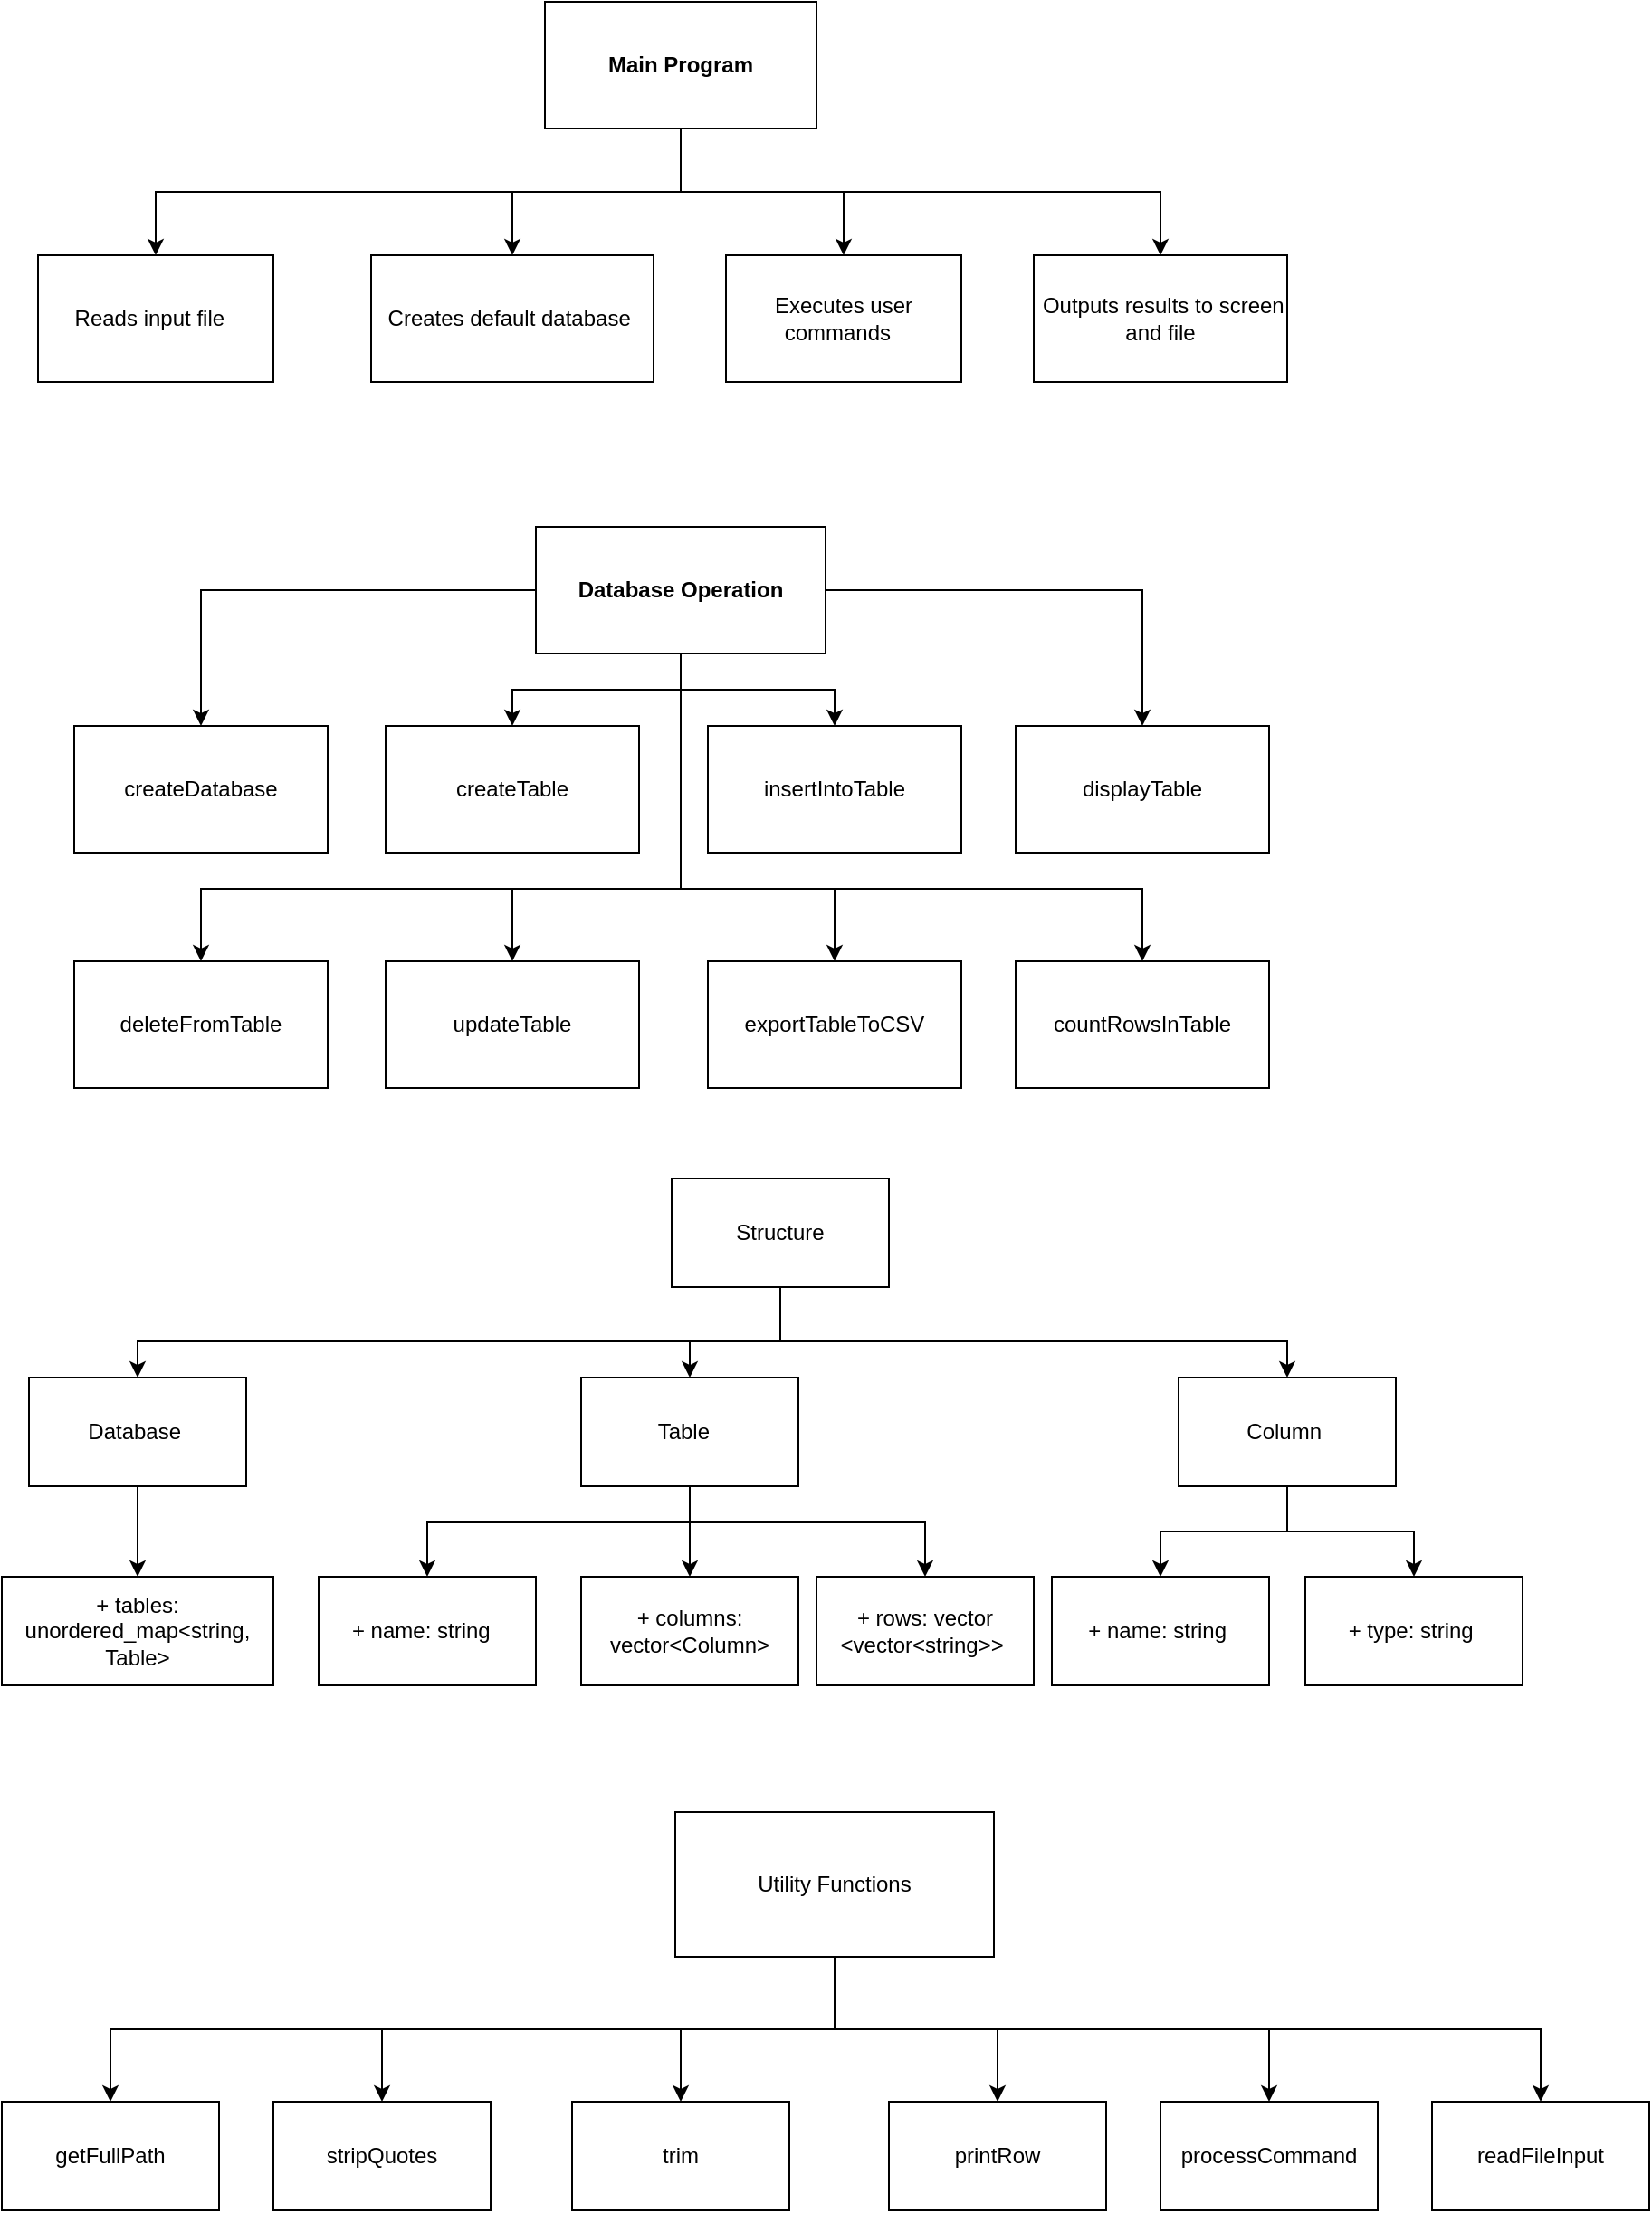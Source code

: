 <mxfile version="26.0.8">
  <diagram name="Page-1" id="aSPRXQ2EIW_sh8hxDQCb">
    <mxGraphModel grid="1" page="1" gridSize="10" guides="1" tooltips="1" connect="1" arrows="1" fold="1" pageScale="1" pageWidth="827" pageHeight="1169" math="0" shadow="0">
      <root>
        <mxCell id="0" />
        <mxCell id="1" parent="0" />
        <mxCell id="-Kv3foAz8kiBN0xPjySN-6" style="edgeStyle=orthogonalEdgeStyle;rounded=0;orthogonalLoop=1;jettySize=auto;html=1;entryX=0.5;entryY=0;entryDx=0;entryDy=0;" edge="1" parent="1" source="-Kv3foAz8kiBN0xPjySN-1" target="-Kv3foAz8kiBN0xPjySN-3">
          <mxGeometry relative="1" as="geometry" />
        </mxCell>
        <mxCell id="-Kv3foAz8kiBN0xPjySN-7" style="edgeStyle=orthogonalEdgeStyle;rounded=0;orthogonalLoop=1;jettySize=auto;html=1;exitX=0.5;exitY=1;exitDx=0;exitDy=0;entryX=0.5;entryY=0;entryDx=0;entryDy=0;" edge="1" parent="1" source="-Kv3foAz8kiBN0xPjySN-1" target="-Kv3foAz8kiBN0xPjySN-2">
          <mxGeometry relative="1" as="geometry" />
        </mxCell>
        <mxCell id="-Kv3foAz8kiBN0xPjySN-8" style="edgeStyle=orthogonalEdgeStyle;rounded=0;orthogonalLoop=1;jettySize=auto;html=1;entryX=0.5;entryY=0;entryDx=0;entryDy=0;" edge="1" parent="1" source="-Kv3foAz8kiBN0xPjySN-1" target="-Kv3foAz8kiBN0xPjySN-4">
          <mxGeometry relative="1" as="geometry" />
        </mxCell>
        <mxCell id="-Kv3foAz8kiBN0xPjySN-9" style="edgeStyle=orthogonalEdgeStyle;rounded=0;orthogonalLoop=1;jettySize=auto;html=1;exitX=0.5;exitY=1;exitDx=0;exitDy=0;entryX=0.5;entryY=0;entryDx=0;entryDy=0;" edge="1" parent="1" source="-Kv3foAz8kiBN0xPjySN-1" target="-Kv3foAz8kiBN0xPjySN-5">
          <mxGeometry relative="1" as="geometry" />
        </mxCell>
        <mxCell id="-Kv3foAz8kiBN0xPjySN-1" value="&lt;b&gt;&lt;span class=&quot;hljs-selector-tag&quot;&gt;Main&lt;/span&gt; Program&lt;/b&gt;" style="rounded=0;whiteSpace=wrap;html=1;" vertex="1" parent="1">
          <mxGeometry x="370" y="40" width="150" height="70" as="geometry" />
        </mxCell>
        <mxCell id="-Kv3foAz8kiBN0xPjySN-2" value="Reads &lt;span class=&quot;hljs-selector-tag&quot;&gt;input&lt;/span&gt; file&amp;nbsp;&amp;nbsp;" style="rounded=0;whiteSpace=wrap;html=1;" vertex="1" parent="1">
          <mxGeometry x="90" y="180" width="130" height="70" as="geometry" />
        </mxCell>
        <mxCell id="-Kv3foAz8kiBN0xPjySN-3" value="Creates default database&amp;nbsp;" style="rounded=0;whiteSpace=wrap;html=1;" vertex="1" parent="1">
          <mxGeometry x="274" y="180" width="156" height="70" as="geometry" />
        </mxCell>
        <mxCell id="-Kv3foAz8kiBN0xPjySN-4" value="Executes user commands&amp;nbsp;&amp;nbsp;" style="rounded=0;whiteSpace=wrap;html=1;" vertex="1" parent="1">
          <mxGeometry x="470" y="180" width="130" height="70" as="geometry" />
        </mxCell>
        <mxCell id="-Kv3foAz8kiBN0xPjySN-5" value="&amp;nbsp;Outputs results to screen and file" style="rounded=0;whiteSpace=wrap;html=1;" vertex="1" parent="1">
          <mxGeometry x="640" y="180" width="140" height="70" as="geometry" />
        </mxCell>
        <mxCell id="-Kv3foAz8kiBN0xPjySN-20" style="edgeStyle=orthogonalEdgeStyle;rounded=0;orthogonalLoop=1;jettySize=auto;html=1;entryX=0.5;entryY=0;entryDx=0;entryDy=0;" edge="1" parent="1" source="-Kv3foAz8kiBN0xPjySN-10" target="-Kv3foAz8kiBN0xPjySN-17">
          <mxGeometry relative="1" as="geometry" />
        </mxCell>
        <mxCell id="-Kv3foAz8kiBN0xPjySN-21" style="edgeStyle=orthogonalEdgeStyle;rounded=0;orthogonalLoop=1;jettySize=auto;html=1;exitX=0.5;exitY=1;exitDx=0;exitDy=0;entryX=0.5;entryY=0;entryDx=0;entryDy=0;" edge="1" parent="1" source="-Kv3foAz8kiBN0xPjySN-10" target="-Kv3foAz8kiBN0xPjySN-18">
          <mxGeometry relative="1" as="geometry" />
        </mxCell>
        <mxCell id="-Kv3foAz8kiBN0xPjySN-22" style="edgeStyle=orthogonalEdgeStyle;rounded=0;orthogonalLoop=1;jettySize=auto;html=1;" edge="1" parent="1" source="-Kv3foAz8kiBN0xPjySN-10" target="-Kv3foAz8kiBN0xPjySN-19">
          <mxGeometry relative="1" as="geometry" />
        </mxCell>
        <mxCell id="-Kv3foAz8kiBN0xPjySN-23" style="edgeStyle=orthogonalEdgeStyle;rounded=0;orthogonalLoop=1;jettySize=auto;html=1;entryX=0.5;entryY=0;entryDx=0;entryDy=0;" edge="1" parent="1" source="-Kv3foAz8kiBN0xPjySN-10" target="-Kv3foAz8kiBN0xPjySN-11">
          <mxGeometry relative="1" as="geometry" />
        </mxCell>
        <mxCell id="-Kv3foAz8kiBN0xPjySN-24" style="edgeStyle=orthogonalEdgeStyle;rounded=0;orthogonalLoop=1;jettySize=auto;html=1;exitX=0.5;exitY=1;exitDx=0;exitDy=0;" edge="1" parent="1" source="-Kv3foAz8kiBN0xPjySN-10" target="-Kv3foAz8kiBN0xPjySN-15">
          <mxGeometry relative="1" as="geometry">
            <Array as="points">
              <mxPoint x="445" y="530" />
              <mxPoint x="352" y="530" />
            </Array>
          </mxGeometry>
        </mxCell>
        <mxCell id="-Kv3foAz8kiBN0xPjySN-25" style="edgeStyle=orthogonalEdgeStyle;rounded=0;orthogonalLoop=1;jettySize=auto;html=1;exitX=0.5;exitY=1;exitDx=0;exitDy=0;" edge="1" parent="1" source="-Kv3foAz8kiBN0xPjySN-10" target="-Kv3foAz8kiBN0xPjySN-14">
          <mxGeometry relative="1" as="geometry">
            <Array as="points">
              <mxPoint x="445" y="530" />
              <mxPoint x="530" y="530" />
            </Array>
          </mxGeometry>
        </mxCell>
        <mxCell id="-Kv3foAz8kiBN0xPjySN-26" style="edgeStyle=orthogonalEdgeStyle;rounded=0;orthogonalLoop=1;jettySize=auto;html=1;entryX=0.5;entryY=0;entryDx=0;entryDy=0;" edge="1" parent="1" source="-Kv3foAz8kiBN0xPjySN-10" target="-Kv3foAz8kiBN0xPjySN-16">
          <mxGeometry relative="1" as="geometry">
            <Array as="points">
              <mxPoint x="445" y="530" />
              <mxPoint x="180" y="530" />
            </Array>
          </mxGeometry>
        </mxCell>
        <mxCell id="-Kv3foAz8kiBN0xPjySN-27" style="edgeStyle=orthogonalEdgeStyle;rounded=0;orthogonalLoop=1;jettySize=auto;html=1;exitX=1;exitY=0.5;exitDx=0;exitDy=0;" edge="1" parent="1" source="-Kv3foAz8kiBN0xPjySN-10" target="-Kv3foAz8kiBN0xPjySN-13">
          <mxGeometry relative="1" as="geometry">
            <Array as="points">
              <mxPoint x="445" y="365" />
              <mxPoint x="445" y="530" />
              <mxPoint x="700" y="530" />
            </Array>
          </mxGeometry>
        </mxCell>
        <mxCell id="-Kv3foAz8kiBN0xPjySN-10" value="&lt;b&gt;Database Operation&lt;/b&gt;" style="rounded=0;whiteSpace=wrap;html=1;" vertex="1" parent="1">
          <mxGeometry x="365" y="330" width="160" height="70" as="geometry" />
        </mxCell>
        <mxCell id="-Kv3foAz8kiBN0xPjySN-11" value="&lt;span class=&quot;hljs-built_in&quot;&gt;createDatabase&lt;/span&gt;" style="rounded=0;whiteSpace=wrap;html=1;" vertex="1" parent="1">
          <mxGeometry x="110" y="440" width="140" height="70" as="geometry" />
        </mxCell>
        <mxCell id="-Kv3foAz8kiBN0xPjySN-13" value="&lt;span class=&quot;hljs-built_in&quot;&gt;countRowsInTable&lt;/span&gt;" style="rounded=0;whiteSpace=wrap;html=1;" vertex="1" parent="1">
          <mxGeometry x="630" y="570" width="140" height="70" as="geometry" />
        </mxCell>
        <mxCell id="-Kv3foAz8kiBN0xPjySN-14" value="&lt;span class=&quot;hljs-built_in&quot;&gt;exportTableToCSV&lt;/span&gt;" style="rounded=0;whiteSpace=wrap;html=1;" vertex="1" parent="1">
          <mxGeometry x="460" y="570" width="140" height="70" as="geometry" />
        </mxCell>
        <mxCell id="-Kv3foAz8kiBN0xPjySN-15" value="&lt;span class=&quot;hljs-built_in&quot;&gt;updateTable&lt;/span&gt;" style="rounded=0;whiteSpace=wrap;html=1;" vertex="1" parent="1">
          <mxGeometry x="282" y="570" width="140" height="70" as="geometry" />
        </mxCell>
        <mxCell id="-Kv3foAz8kiBN0xPjySN-16" value="&lt;span class=&quot;hljs-built_in&quot;&gt;deleteFromTable&lt;/span&gt;" style="rounded=0;whiteSpace=wrap;html=1;" vertex="1" parent="1">
          <mxGeometry x="110" y="570" width="140" height="70" as="geometry" />
        </mxCell>
        <mxCell id="-Kv3foAz8kiBN0xPjySN-17" value="&lt;span class=&quot;hljs-built_in&quot;&gt;createTable&lt;/span&gt;" style="rounded=0;whiteSpace=wrap;html=1;" vertex="1" parent="1">
          <mxGeometry x="282" y="440" width="140" height="70" as="geometry" />
        </mxCell>
        <mxCell id="-Kv3foAz8kiBN0xPjySN-18" value="&lt;span class=&quot;hljs-built_in&quot;&gt;insertIntoTable&lt;/span&gt;" style="rounded=0;whiteSpace=wrap;html=1;" vertex="1" parent="1">
          <mxGeometry x="460" y="440" width="140" height="70" as="geometry" />
        </mxCell>
        <mxCell id="-Kv3foAz8kiBN0xPjySN-19" value="&lt;span class=&quot;hljs-built_in&quot;&gt;displayTable&lt;/span&gt;" style="rounded=0;whiteSpace=wrap;html=1;" vertex="1" parent="1">
          <mxGeometry x="630" y="440" width="140" height="70" as="geometry" />
        </mxCell>
        <mxCell id="-Kv3foAz8kiBN0xPjySN-40" style="edgeStyle=orthogonalEdgeStyle;rounded=0;orthogonalLoop=1;jettySize=auto;html=1;" edge="1" parent="1" source="-Kv3foAz8kiBN0xPjySN-28" target="-Kv3foAz8kiBN0xPjySN-31">
          <mxGeometry relative="1" as="geometry">
            <Array as="points">
              <mxPoint x="500" y="780" />
              <mxPoint x="780" y="780" />
            </Array>
          </mxGeometry>
        </mxCell>
        <mxCell id="-Kv3foAz8kiBN0xPjySN-41" style="edgeStyle=orthogonalEdgeStyle;rounded=0;orthogonalLoop=1;jettySize=auto;html=1;exitX=0.5;exitY=1;exitDx=0;exitDy=0;" edge="1" parent="1" source="-Kv3foAz8kiBN0xPjySN-28" target="-Kv3foAz8kiBN0xPjySN-30">
          <mxGeometry relative="1" as="geometry">
            <Array as="points">
              <mxPoint x="500" y="780" />
              <mxPoint x="450" y="780" />
            </Array>
          </mxGeometry>
        </mxCell>
        <mxCell id="-Kv3foAz8kiBN0xPjySN-49" style="edgeStyle=orthogonalEdgeStyle;rounded=0;orthogonalLoop=1;jettySize=auto;html=1;exitX=0.5;exitY=1;exitDx=0;exitDy=0;entryX=0.5;entryY=0;entryDx=0;entryDy=0;" edge="1" parent="1" source="-Kv3foAz8kiBN0xPjySN-28" target="-Kv3foAz8kiBN0xPjySN-29">
          <mxGeometry relative="1" as="geometry">
            <Array as="points">
              <mxPoint x="500" y="780" />
              <mxPoint x="145" y="780" />
            </Array>
          </mxGeometry>
        </mxCell>
        <mxCell id="-Kv3foAz8kiBN0xPjySN-28" value="Structure" style="rounded=0;whiteSpace=wrap;html=1;" vertex="1" parent="1">
          <mxGeometry x="440" y="690" width="120" height="60" as="geometry" />
        </mxCell>
        <mxCell id="-Kv3foAz8kiBN0xPjySN-46" value="" style="edgeStyle=orthogonalEdgeStyle;rounded=0;orthogonalLoop=1;jettySize=auto;html=1;" edge="1" parent="1" source="-Kv3foAz8kiBN0xPjySN-29" target="-Kv3foAz8kiBN0xPjySN-32">
          <mxGeometry relative="1" as="geometry" />
        </mxCell>
        <mxCell id="-Kv3foAz8kiBN0xPjySN-29" value="&amp;nbsp;Database&amp;nbsp;&amp;nbsp;" style="rounded=0;whiteSpace=wrap;html=1;" vertex="1" parent="1">
          <mxGeometry x="85" y="800" width="120" height="60" as="geometry" />
        </mxCell>
        <mxCell id="-Kv3foAz8kiBN0xPjySN-43" value="" style="edgeStyle=orthogonalEdgeStyle;rounded=0;orthogonalLoop=1;jettySize=auto;html=1;" edge="1" parent="1" source="-Kv3foAz8kiBN0xPjySN-30" target="-Kv3foAz8kiBN0xPjySN-34">
          <mxGeometry relative="1" as="geometry" />
        </mxCell>
        <mxCell id="-Kv3foAz8kiBN0xPjySN-44" style="edgeStyle=orthogonalEdgeStyle;rounded=0;orthogonalLoop=1;jettySize=auto;html=1;entryX=0.5;entryY=0;entryDx=0;entryDy=0;" edge="1" parent="1" source="-Kv3foAz8kiBN0xPjySN-30" target="-Kv3foAz8kiBN0xPjySN-35">
          <mxGeometry relative="1" as="geometry">
            <Array as="points">
              <mxPoint x="450" y="880" />
              <mxPoint x="580" y="880" />
            </Array>
          </mxGeometry>
        </mxCell>
        <mxCell id="-Kv3foAz8kiBN0xPjySN-45" style="edgeStyle=orthogonalEdgeStyle;rounded=0;orthogonalLoop=1;jettySize=auto;html=1;entryX=0.5;entryY=0;entryDx=0;entryDy=0;" edge="1" parent="1" source="-Kv3foAz8kiBN0xPjySN-30" target="-Kv3foAz8kiBN0xPjySN-33">
          <mxGeometry relative="1" as="geometry">
            <Array as="points">
              <mxPoint x="450" y="880" />
              <mxPoint x="305" y="880" />
            </Array>
          </mxGeometry>
        </mxCell>
        <mxCell id="-Kv3foAz8kiBN0xPjySN-30" value="Table&amp;nbsp;&amp;nbsp;" style="rounded=0;whiteSpace=wrap;html=1;" vertex="1" parent="1">
          <mxGeometry x="390" y="800" width="120" height="60" as="geometry" />
        </mxCell>
        <mxCell id="-Kv3foAz8kiBN0xPjySN-39" style="edgeStyle=orthogonalEdgeStyle;rounded=0;orthogonalLoop=1;jettySize=auto;html=1;entryX=0.5;entryY=0;entryDx=0;entryDy=0;" edge="1" parent="1" source="-Kv3foAz8kiBN0xPjySN-31" target="-Kv3foAz8kiBN0xPjySN-37">
          <mxGeometry relative="1" as="geometry" />
        </mxCell>
        <mxCell id="-Kv3foAz8kiBN0xPjySN-31" value="Column&amp;nbsp;" style="rounded=0;whiteSpace=wrap;html=1;" vertex="1" parent="1">
          <mxGeometry x="720" y="800" width="120" height="60" as="geometry" />
        </mxCell>
        <mxCell id="-Kv3foAz8kiBN0xPjySN-32" value="+ tables: unordered_map&amp;lt;string, Table&amp;gt;" style="rounded=0;whiteSpace=wrap;html=1;" vertex="1" parent="1">
          <mxGeometry x="70" y="910" width="150" height="60" as="geometry" />
        </mxCell>
        <mxCell id="-Kv3foAz8kiBN0xPjySN-33" value="+ name: string&amp;nbsp;&amp;nbsp;" style="rounded=0;whiteSpace=wrap;html=1;" vertex="1" parent="1">
          <mxGeometry x="245" y="910" width="120" height="60" as="geometry" />
        </mxCell>
        <mxCell id="-Kv3foAz8kiBN0xPjySN-34" value="+ columns: vector&amp;lt;Column&amp;gt;" style="rounded=0;whiteSpace=wrap;html=1;" vertex="1" parent="1">
          <mxGeometry x="390" y="910" width="120" height="60" as="geometry" />
        </mxCell>
        <mxCell id="-Kv3foAz8kiBN0xPjySN-35" value="+ rows: vector&lt;div&gt;&amp;lt;vector&amp;lt;string&amp;gt;&amp;gt;&amp;nbsp;&lt;/div&gt;" style="rounded=0;whiteSpace=wrap;html=1;" vertex="1" parent="1">
          <mxGeometry x="520" y="910" width="120" height="60" as="geometry" />
        </mxCell>
        <mxCell id="-Kv3foAz8kiBN0xPjySN-36" value="+ name: string&amp;nbsp;" style="rounded=0;whiteSpace=wrap;html=1;" vertex="1" parent="1">
          <mxGeometry x="650" y="910" width="120" height="60" as="geometry" />
        </mxCell>
        <mxCell id="-Kv3foAz8kiBN0xPjySN-37" value="+ type: string&amp;nbsp;" style="rounded=0;whiteSpace=wrap;html=1;" vertex="1" parent="1">
          <mxGeometry x="790" y="910" width="120" height="60" as="geometry" />
        </mxCell>
        <mxCell id="-Kv3foAz8kiBN0xPjySN-38" style="edgeStyle=orthogonalEdgeStyle;rounded=0;orthogonalLoop=1;jettySize=auto;html=1;entryX=0.5;entryY=0;entryDx=0;entryDy=0;" edge="1" parent="1" source="-Kv3foAz8kiBN0xPjySN-31" target="-Kv3foAz8kiBN0xPjySN-36">
          <mxGeometry relative="1" as="geometry" />
        </mxCell>
        <mxCell id="-Kv3foAz8kiBN0xPjySN-57" style="edgeStyle=orthogonalEdgeStyle;rounded=0;orthogonalLoop=1;jettySize=auto;html=1;entryX=0.5;entryY=0;entryDx=0;entryDy=0;" edge="1" parent="1" source="-Kv3foAz8kiBN0xPjySN-50" target="-Kv3foAz8kiBN0xPjySN-52">
          <mxGeometry relative="1" as="geometry" />
        </mxCell>
        <mxCell id="-Kv3foAz8kiBN0xPjySN-58" style="edgeStyle=orthogonalEdgeStyle;rounded=0;orthogonalLoop=1;jettySize=auto;html=1;entryX=0.5;entryY=0;entryDx=0;entryDy=0;" edge="1" parent="1" source="-Kv3foAz8kiBN0xPjySN-50" target="-Kv3foAz8kiBN0xPjySN-55">
          <mxGeometry relative="1" as="geometry" />
        </mxCell>
        <mxCell id="-Kv3foAz8kiBN0xPjySN-59" style="edgeStyle=orthogonalEdgeStyle;rounded=0;orthogonalLoop=1;jettySize=auto;html=1;exitX=0.5;exitY=1;exitDx=0;exitDy=0;" edge="1" parent="1" source="-Kv3foAz8kiBN0xPjySN-50" target="-Kv3foAz8kiBN0xPjySN-56">
          <mxGeometry relative="1" as="geometry" />
        </mxCell>
        <mxCell id="-Kv3foAz8kiBN0xPjySN-60" style="edgeStyle=orthogonalEdgeStyle;rounded=0;orthogonalLoop=1;jettySize=auto;html=1;exitX=0.5;exitY=1;exitDx=0;exitDy=0;entryX=0.5;entryY=0;entryDx=0;entryDy=0;" edge="1" parent="1" source="-Kv3foAz8kiBN0xPjySN-50" target="-Kv3foAz8kiBN0xPjySN-51">
          <mxGeometry relative="1" as="geometry" />
        </mxCell>
        <mxCell id="-Kv3foAz8kiBN0xPjySN-61" style="edgeStyle=orthogonalEdgeStyle;rounded=0;orthogonalLoop=1;jettySize=auto;html=1;exitX=0.5;exitY=1;exitDx=0;exitDy=0;entryX=0.5;entryY=0;entryDx=0;entryDy=0;" edge="1" parent="1" source="-Kv3foAz8kiBN0xPjySN-50" target="-Kv3foAz8kiBN0xPjySN-53">
          <mxGeometry relative="1" as="geometry" />
        </mxCell>
        <mxCell id="-Kv3foAz8kiBN0xPjySN-62" style="edgeStyle=orthogonalEdgeStyle;rounded=0;orthogonalLoop=1;jettySize=auto;html=1;exitX=0.5;exitY=1;exitDx=0;exitDy=0;entryX=0.5;entryY=0;entryDx=0;entryDy=0;" edge="1" parent="1" source="-Kv3foAz8kiBN0xPjySN-50" target="-Kv3foAz8kiBN0xPjySN-54">
          <mxGeometry relative="1" as="geometry" />
        </mxCell>
        <mxCell id="-Kv3foAz8kiBN0xPjySN-50" value="Utility Functions" style="rounded=0;whiteSpace=wrap;html=1;" vertex="1" parent="1">
          <mxGeometry x="442" y="1040" width="176" height="80" as="geometry" />
        </mxCell>
        <mxCell id="-Kv3foAz8kiBN0xPjySN-51" value="readFileInput" style="rounded=0;whiteSpace=wrap;html=1;" vertex="1" parent="1">
          <mxGeometry x="860" y="1200" width="120" height="60" as="geometry" />
        </mxCell>
        <mxCell id="-Kv3foAz8kiBN0xPjySN-52" value="trim" style="rounded=0;whiteSpace=wrap;html=1;" vertex="1" parent="1">
          <mxGeometry x="385" y="1200" width="120" height="60" as="geometry" />
        </mxCell>
        <mxCell id="-Kv3foAz8kiBN0xPjySN-53" value="stripQuotes" style="rounded=0;whiteSpace=wrap;html=1;" vertex="1" parent="1">
          <mxGeometry x="220" y="1200" width="120" height="60" as="geometry" />
        </mxCell>
        <mxCell id="-Kv3foAz8kiBN0xPjySN-54" value="getFullPath" style="rounded=0;whiteSpace=wrap;html=1;" vertex="1" parent="1">
          <mxGeometry x="70" y="1200" width="120" height="60" as="geometry" />
        </mxCell>
        <mxCell id="-Kv3foAz8kiBN0xPjySN-55" value="printRow" style="rounded=0;whiteSpace=wrap;html=1;" vertex="1" parent="1">
          <mxGeometry x="560" y="1200" width="120" height="60" as="geometry" />
        </mxCell>
        <mxCell id="-Kv3foAz8kiBN0xPjySN-56" value="processCommand" style="rounded=0;whiteSpace=wrap;html=1;" vertex="1" parent="1">
          <mxGeometry x="710" y="1200" width="120" height="60" as="geometry" />
        </mxCell>
      </root>
    </mxGraphModel>
  </diagram>
</mxfile>
